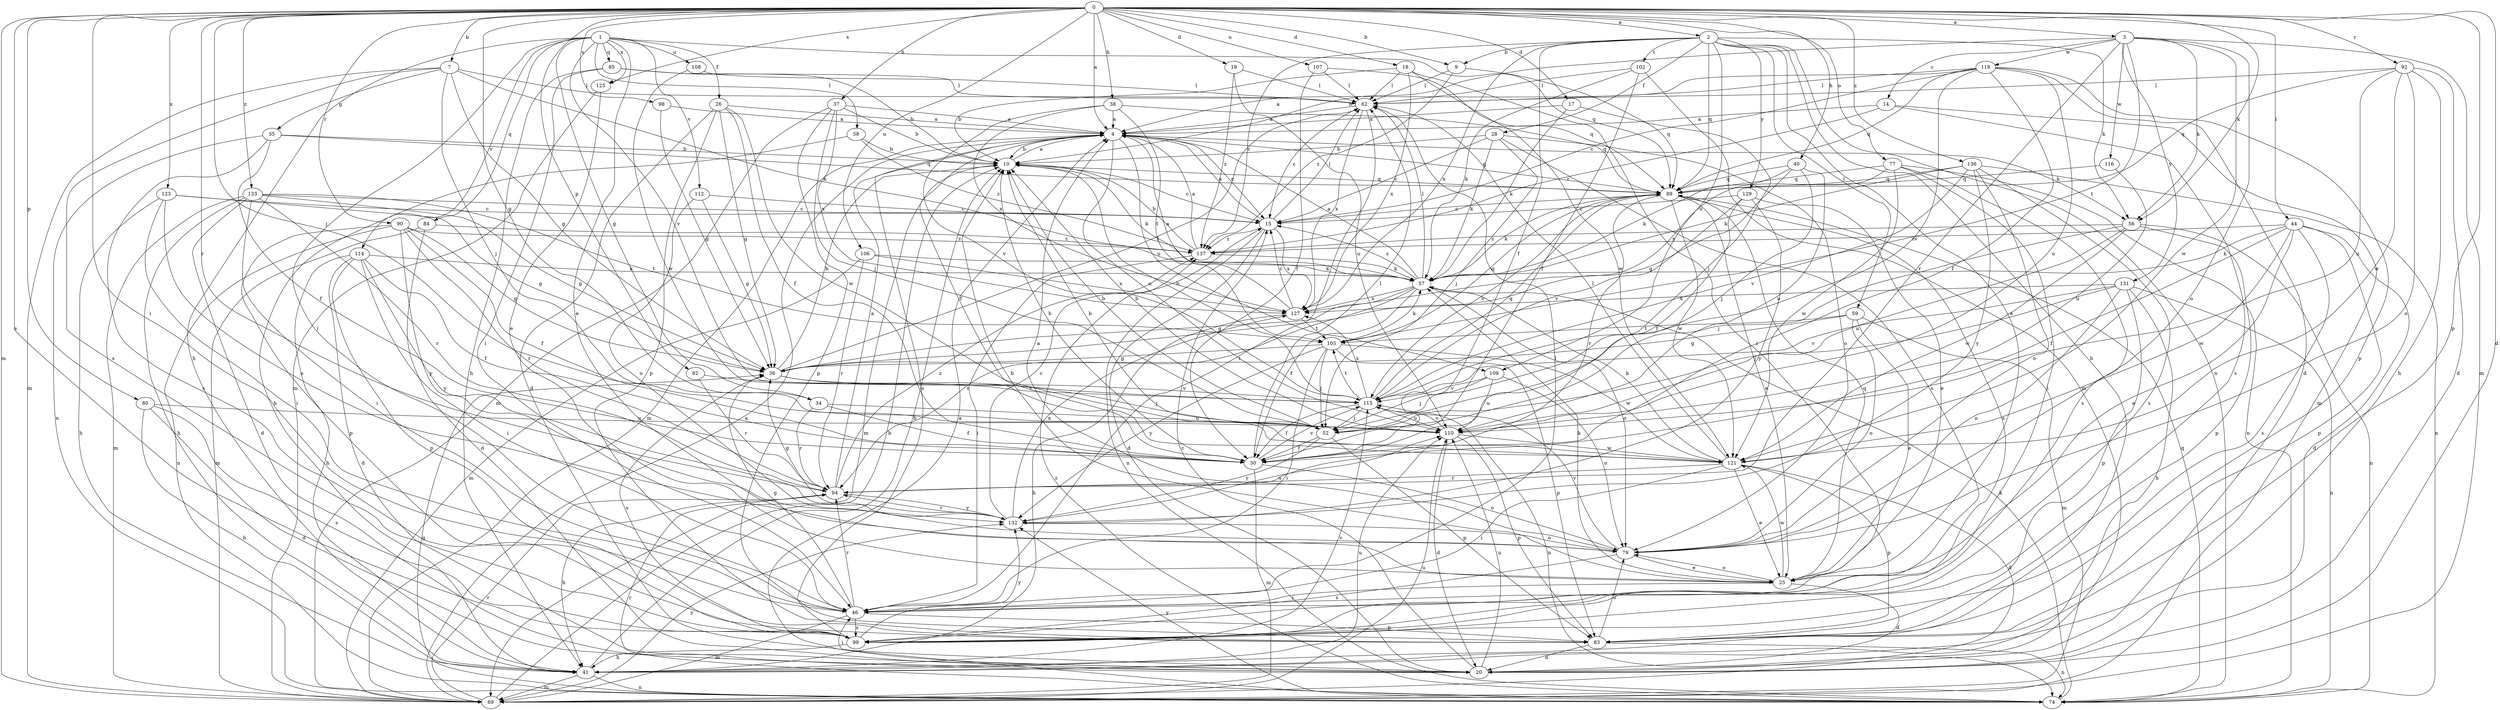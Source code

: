 strict digraph  {
0;
1;
2;
3;
4;
7;
9;
10;
14;
15;
17;
18;
19;
20;
25;
26;
28;
30;
34;
35;
36;
37;
38;
40;
41;
44;
46;
52;
56;
57;
58;
59;
62;
69;
74;
77;
79;
80;
82;
83;
84;
85;
89;
90;
92;
94;
98;
99;
102;
105;
106;
107;
108;
109;
110;
112;
114;
115;
116;
118;
121;
123;
125;
127;
129;
131;
132;
133;
136;
137;
0 -> 2  [label=a];
0 -> 3  [label=a];
0 -> 4  [label=a];
0 -> 7  [label=b];
0 -> 9  [label=b];
0 -> 17  [label=d];
0 -> 18  [label=d];
0 -> 19  [label=d];
0 -> 20  [label=d];
0 -> 34  [label=g];
0 -> 37  [label=h];
0 -> 38  [label=h];
0 -> 40  [label=h];
0 -> 44  [label=i];
0 -> 46  [label=i];
0 -> 52  [label=j];
0 -> 56  [label=k];
0 -> 69  [label=m];
0 -> 77  [label=o];
0 -> 80  [label=p];
0 -> 82  [label=p];
0 -> 83  [label=p];
0 -> 90  [label=r];
0 -> 92  [label=r];
0 -> 94  [label=r];
0 -> 98  [label=s];
0 -> 99  [label=s];
0 -> 106  [label=u];
0 -> 107  [label=u];
0 -> 123  [label=x];
0 -> 125  [label=x];
0 -> 133  [label=z];
0 -> 136  [label=z];
1 -> 25  [label=e];
1 -> 26  [label=f];
1 -> 34  [label=g];
1 -> 41  [label=h];
1 -> 46  [label=i];
1 -> 58  [label=l];
1 -> 84  [label=q];
1 -> 85  [label=q];
1 -> 89  [label=q];
1 -> 108  [label=u];
1 -> 112  [label=v];
1 -> 114  [label=v];
1 -> 115  [label=v];
1 -> 125  [label=x];
2 -> 9  [label=b];
2 -> 25  [label=e];
2 -> 28  [label=f];
2 -> 30  [label=f];
2 -> 41  [label=h];
2 -> 56  [label=k];
2 -> 59  [label=l];
2 -> 74  [label=n];
2 -> 89  [label=q];
2 -> 102  [label=t];
2 -> 109  [label=u];
2 -> 127  [label=x];
2 -> 129  [label=y];
2 -> 137  [label=z];
3 -> 10  [label=b];
3 -> 14  [label=c];
3 -> 56  [label=k];
3 -> 69  [label=m];
3 -> 79  [label=o];
3 -> 94  [label=r];
3 -> 105  [label=t];
3 -> 116  [label=w];
3 -> 118  [label=w];
3 -> 121  [label=w];
3 -> 131  [label=y];
4 -> 10  [label=b];
4 -> 15  [label=c];
4 -> 30  [label=f];
4 -> 56  [label=k];
4 -> 69  [label=m];
4 -> 89  [label=q];
4 -> 99  [label=s];
4 -> 109  [label=u];
4 -> 110  [label=u];
7 -> 35  [label=g];
7 -> 36  [label=g];
7 -> 52  [label=j];
7 -> 57  [label=k];
7 -> 62  [label=l];
7 -> 69  [label=m];
7 -> 99  [label=s];
9 -> 62  [label=l];
9 -> 89  [label=q];
9 -> 137  [label=z];
10 -> 4  [label=a];
10 -> 15  [label=c];
10 -> 57  [label=k];
10 -> 69  [label=m];
10 -> 89  [label=q];
14 -> 4  [label=a];
14 -> 69  [label=m];
14 -> 99  [label=s];
14 -> 137  [label=z];
15 -> 4  [label=a];
15 -> 20  [label=d];
15 -> 62  [label=l];
15 -> 74  [label=n];
15 -> 127  [label=x];
15 -> 137  [label=z];
17 -> 4  [label=a];
17 -> 52  [label=j];
17 -> 57  [label=k];
18 -> 10  [label=b];
18 -> 46  [label=i];
18 -> 62  [label=l];
18 -> 121  [label=w];
18 -> 127  [label=x];
19 -> 62  [label=l];
19 -> 110  [label=u];
19 -> 137  [label=z];
20 -> 15  [label=c];
20 -> 46  [label=i];
20 -> 110  [label=u];
25 -> 10  [label=b];
25 -> 20  [label=d];
25 -> 46  [label=i];
25 -> 57  [label=k];
25 -> 79  [label=o];
25 -> 89  [label=q];
25 -> 121  [label=w];
26 -> 4  [label=a];
26 -> 20  [label=d];
26 -> 30  [label=f];
26 -> 36  [label=g];
26 -> 83  [label=p];
26 -> 121  [label=w];
28 -> 10  [label=b];
28 -> 15  [label=c];
28 -> 52  [label=j];
28 -> 57  [label=k];
28 -> 79  [label=o];
28 -> 99  [label=s];
30 -> 10  [label=b];
30 -> 62  [label=l];
30 -> 69  [label=m];
30 -> 79  [label=o];
30 -> 115  [label=v];
34 -> 30  [label=f];
34 -> 94  [label=r];
34 -> 110  [label=u];
35 -> 10  [label=b];
35 -> 30  [label=f];
35 -> 74  [label=n];
35 -> 89  [label=q];
35 -> 99  [label=s];
36 -> 10  [label=b];
36 -> 52  [label=j];
36 -> 62  [label=l];
36 -> 99  [label=s];
36 -> 115  [label=v];
37 -> 4  [label=a];
37 -> 10  [label=b];
37 -> 52  [label=j];
37 -> 69  [label=m];
37 -> 83  [label=p];
37 -> 127  [label=x];
38 -> 4  [label=a];
38 -> 89  [label=q];
38 -> 105  [label=t];
38 -> 115  [label=v];
38 -> 127  [label=x];
40 -> 36  [label=g];
40 -> 52  [label=j];
40 -> 57  [label=k];
40 -> 89  [label=q];
40 -> 110  [label=u];
41 -> 10  [label=b];
41 -> 69  [label=m];
41 -> 74  [label=n];
41 -> 110  [label=u];
41 -> 115  [label=v];
44 -> 20  [label=d];
44 -> 25  [label=e];
44 -> 30  [label=f];
44 -> 57  [label=k];
44 -> 83  [label=p];
44 -> 99  [label=s];
44 -> 121  [label=w];
44 -> 137  [label=z];
46 -> 36  [label=g];
46 -> 62  [label=l];
46 -> 69  [label=m];
46 -> 83  [label=p];
46 -> 94  [label=r];
46 -> 99  [label=s];
52 -> 10  [label=b];
52 -> 30  [label=f];
52 -> 83  [label=p];
52 -> 132  [label=y];
56 -> 52  [label=j];
56 -> 74  [label=n];
56 -> 83  [label=p];
56 -> 110  [label=u];
56 -> 121  [label=w];
56 -> 137  [label=z];
57 -> 4  [label=a];
57 -> 15  [label=c];
57 -> 30  [label=f];
57 -> 36  [label=g];
57 -> 62  [label=l];
57 -> 79  [label=o];
57 -> 94  [label=r];
57 -> 127  [label=x];
58 -> 10  [label=b];
58 -> 41  [label=h];
58 -> 137  [label=z];
59 -> 25  [label=e];
59 -> 36  [label=g];
59 -> 69  [label=m];
59 -> 79  [label=o];
59 -> 105  [label=t];
62 -> 4  [label=a];
62 -> 15  [label=c];
62 -> 46  [label=i];
62 -> 127  [label=x];
69 -> 4  [label=a];
69 -> 10  [label=b];
69 -> 94  [label=r];
69 -> 110  [label=u];
69 -> 132  [label=y];
74 -> 4  [label=a];
74 -> 36  [label=g];
74 -> 57  [label=k];
74 -> 89  [label=q];
74 -> 94  [label=r];
74 -> 132  [label=y];
74 -> 137  [label=z];
77 -> 46  [label=i];
77 -> 74  [label=n];
77 -> 89  [label=q];
77 -> 99  [label=s];
77 -> 121  [label=w];
77 -> 127  [label=x];
79 -> 4  [label=a];
79 -> 25  [label=e];
79 -> 99  [label=s];
79 -> 115  [label=v];
80 -> 20  [label=d];
80 -> 41  [label=h];
80 -> 99  [label=s];
80 -> 110  [label=u];
82 -> 94  [label=r];
82 -> 115  [label=v];
83 -> 20  [label=d];
83 -> 74  [label=n];
83 -> 79  [label=o];
84 -> 20  [label=d];
84 -> 69  [label=m];
84 -> 137  [label=z];
85 -> 10  [label=b];
85 -> 41  [label=h];
85 -> 46  [label=i];
85 -> 62  [label=l];
89 -> 15  [label=c];
89 -> 25  [label=e];
89 -> 57  [label=k];
89 -> 94  [label=r];
89 -> 99  [label=s];
89 -> 115  [label=v];
89 -> 121  [label=w];
90 -> 30  [label=f];
90 -> 36  [label=g];
90 -> 74  [label=n];
90 -> 83  [label=p];
90 -> 94  [label=r];
90 -> 132  [label=y];
90 -> 137  [label=z];
92 -> 20  [label=d];
92 -> 41  [label=h];
92 -> 62  [label=l];
92 -> 79  [label=o];
92 -> 89  [label=q];
92 -> 110  [label=u];
92 -> 121  [label=w];
94 -> 4  [label=a];
94 -> 41  [label=h];
94 -> 132  [label=y];
94 -> 137  [label=z];
98 -> 4  [label=a];
98 -> 36  [label=g];
99 -> 41  [label=h];
99 -> 132  [label=y];
102 -> 30  [label=f];
102 -> 57  [label=k];
102 -> 62  [label=l];
102 -> 69  [label=m];
105 -> 36  [label=g];
105 -> 46  [label=i];
105 -> 52  [label=j];
105 -> 57  [label=k];
105 -> 83  [label=p];
105 -> 89  [label=q];
105 -> 121  [label=w];
105 -> 132  [label=y];
106 -> 57  [label=k];
106 -> 69  [label=m];
106 -> 94  [label=r];
106 -> 127  [label=x];
107 -> 30  [label=f];
107 -> 62  [label=l];
107 -> 89  [label=q];
108 -> 62  [label=l];
108 -> 121  [label=w];
109 -> 52  [label=j];
109 -> 79  [label=o];
109 -> 110  [label=u];
109 -> 115  [label=v];
110 -> 10  [label=b];
110 -> 20  [label=d];
110 -> 83  [label=p];
110 -> 115  [label=v];
110 -> 121  [label=w];
112 -> 15  [label=c];
112 -> 36  [label=g];
112 -> 79  [label=o];
114 -> 20  [label=d];
114 -> 30  [label=f];
114 -> 41  [label=h];
114 -> 46  [label=i];
114 -> 57  [label=k];
114 -> 83  [label=p];
114 -> 132  [label=y];
115 -> 10  [label=b];
115 -> 30  [label=f];
115 -> 52  [label=j];
115 -> 74  [label=n];
115 -> 89  [label=q];
115 -> 105  [label=t];
115 -> 110  [label=u];
115 -> 127  [label=x];
116 -> 89  [label=q];
116 -> 110  [label=u];
118 -> 4  [label=a];
118 -> 15  [label=c];
118 -> 20  [label=d];
118 -> 30  [label=f];
118 -> 62  [label=l];
118 -> 83  [label=p];
118 -> 89  [label=q];
118 -> 110  [label=u];
118 -> 115  [label=v];
121 -> 10  [label=b];
121 -> 20  [label=d];
121 -> 25  [label=e];
121 -> 46  [label=i];
121 -> 57  [label=k];
121 -> 62  [label=l];
121 -> 83  [label=p];
121 -> 94  [label=r];
123 -> 15  [label=c];
123 -> 36  [label=g];
123 -> 41  [label=h];
123 -> 46  [label=i];
123 -> 79  [label=o];
125 -> 25  [label=e];
125 -> 69  [label=m];
127 -> 4  [label=a];
127 -> 15  [label=c];
127 -> 41  [label=h];
127 -> 105  [label=t];
129 -> 15  [label=c];
129 -> 25  [label=e];
129 -> 30  [label=f];
129 -> 115  [label=v];
129 -> 132  [label=y];
131 -> 41  [label=h];
131 -> 52  [label=j];
131 -> 74  [label=n];
131 -> 79  [label=o];
131 -> 83  [label=p];
131 -> 115  [label=v];
131 -> 127  [label=x];
132 -> 15  [label=c];
132 -> 36  [label=g];
132 -> 79  [label=o];
132 -> 94  [label=r];
132 -> 110  [label=u];
132 -> 127  [label=x];
133 -> 15  [label=c];
133 -> 20  [label=d];
133 -> 36  [label=g];
133 -> 41  [label=h];
133 -> 46  [label=i];
133 -> 69  [label=m];
133 -> 94  [label=r];
133 -> 105  [label=t];
136 -> 57  [label=k];
136 -> 74  [label=n];
136 -> 79  [label=o];
136 -> 89  [label=q];
136 -> 99  [label=s];
136 -> 115  [label=v];
136 -> 132  [label=y];
137 -> 4  [label=a];
137 -> 10  [label=b];
137 -> 46  [label=i];
137 -> 57  [label=k];
}
